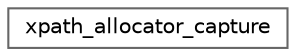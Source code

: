 digraph "类继承关系图"
{
 // INTERACTIVE_SVG=YES
 // LATEX_PDF_SIZE
  bgcolor="transparent";
  edge [fontname=Helvetica,fontsize=10,labelfontname=Helvetica,labelfontsize=10];
  node [fontname=Helvetica,fontsize=10,shape=box,height=0.2,width=0.4];
  rankdir="LR";
  Node0 [id="Node000000",label="xpath_allocator_capture",height=0.2,width=0.4,color="grey40", fillcolor="white", style="filled",URL="$d1/d8e/structxpath__allocator__capture.html",tooltip=" "];
}
